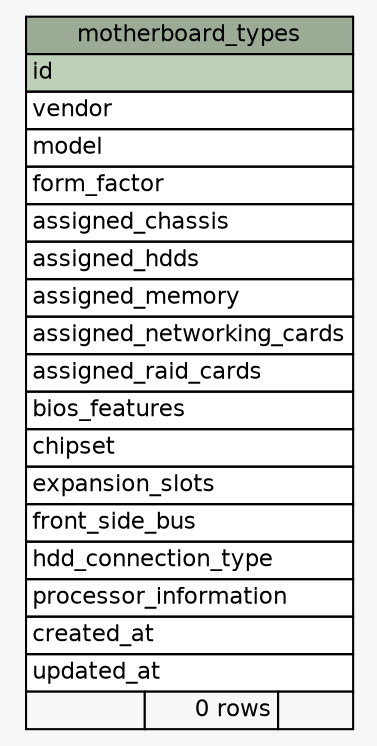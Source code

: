 // dot 2.40.1 on Linux 5.0.0-23-generic
// SchemaSpy rev 590
digraph "motherboard_types" {
  graph [
    rankdir="RL"
    bgcolor="#f7f7f7"
    nodesep="0.18"
    ranksep="0.46"
    fontname="Helvetica"
    fontsize="11"
  ];
  node [
    fontname="Helvetica"
    fontsize="11"
    shape="plaintext"
  ];
  edge [
    arrowsize="0.8"
  ];
  "motherboard_types" [
    label=<
    <TABLE BORDER="0" CELLBORDER="1" CELLSPACING="0" BGCOLOR="#ffffff">
      <TR><TD COLSPAN="3" BGCOLOR="#9bab96" ALIGN="CENTER">motherboard_types</TD></TR>
      <TR><TD PORT="id" COLSPAN="3" BGCOLOR="#bed1b8" ALIGN="LEFT">id</TD></TR>
      <TR><TD PORT="vendor" COLSPAN="3" ALIGN="LEFT">vendor</TD></TR>
      <TR><TD PORT="model" COLSPAN="3" ALIGN="LEFT">model</TD></TR>
      <TR><TD PORT="form_factor" COLSPAN="3" ALIGN="LEFT">form_factor</TD></TR>
      <TR><TD PORT="assigned_chassis" COLSPAN="3" ALIGN="LEFT">assigned_chassis</TD></TR>
      <TR><TD PORT="assigned_hdds" COLSPAN="3" ALIGN="LEFT">assigned_hdds</TD></TR>
      <TR><TD PORT="assigned_memory" COLSPAN="3" ALIGN="LEFT">assigned_memory</TD></TR>
      <TR><TD PORT="assigned_networking_cards" COLSPAN="3" ALIGN="LEFT">assigned_networking_cards</TD></TR>
      <TR><TD PORT="assigned_raid_cards" COLSPAN="3" ALIGN="LEFT">assigned_raid_cards</TD></TR>
      <TR><TD PORT="bios_features" COLSPAN="3" ALIGN="LEFT">bios_features</TD></TR>
      <TR><TD PORT="chipset" COLSPAN="3" ALIGN="LEFT">chipset</TD></TR>
      <TR><TD PORT="expansion_slots" COLSPAN="3" ALIGN="LEFT">expansion_slots</TD></TR>
      <TR><TD PORT="front_side_bus" COLSPAN="3" ALIGN="LEFT">front_side_bus</TD></TR>
      <TR><TD PORT="hdd_connection_type" COLSPAN="3" ALIGN="LEFT">hdd_connection_type</TD></TR>
      <TR><TD PORT="processor_information" COLSPAN="3" ALIGN="LEFT">processor_information</TD></TR>
      <TR><TD PORT="created_at" COLSPAN="3" ALIGN="LEFT">created_at</TD></TR>
      <TR><TD PORT="updated_at" COLSPAN="3" ALIGN="LEFT">updated_at</TD></TR>
      <TR><TD ALIGN="LEFT" BGCOLOR="#f7f7f7">  </TD><TD ALIGN="RIGHT" BGCOLOR="#f7f7f7">0 rows</TD><TD ALIGN="RIGHT" BGCOLOR="#f7f7f7">  </TD></TR>
    </TABLE>>
    URL="tables/motherboard_types.html"
    tooltip="motherboard_types"
  ];
}

